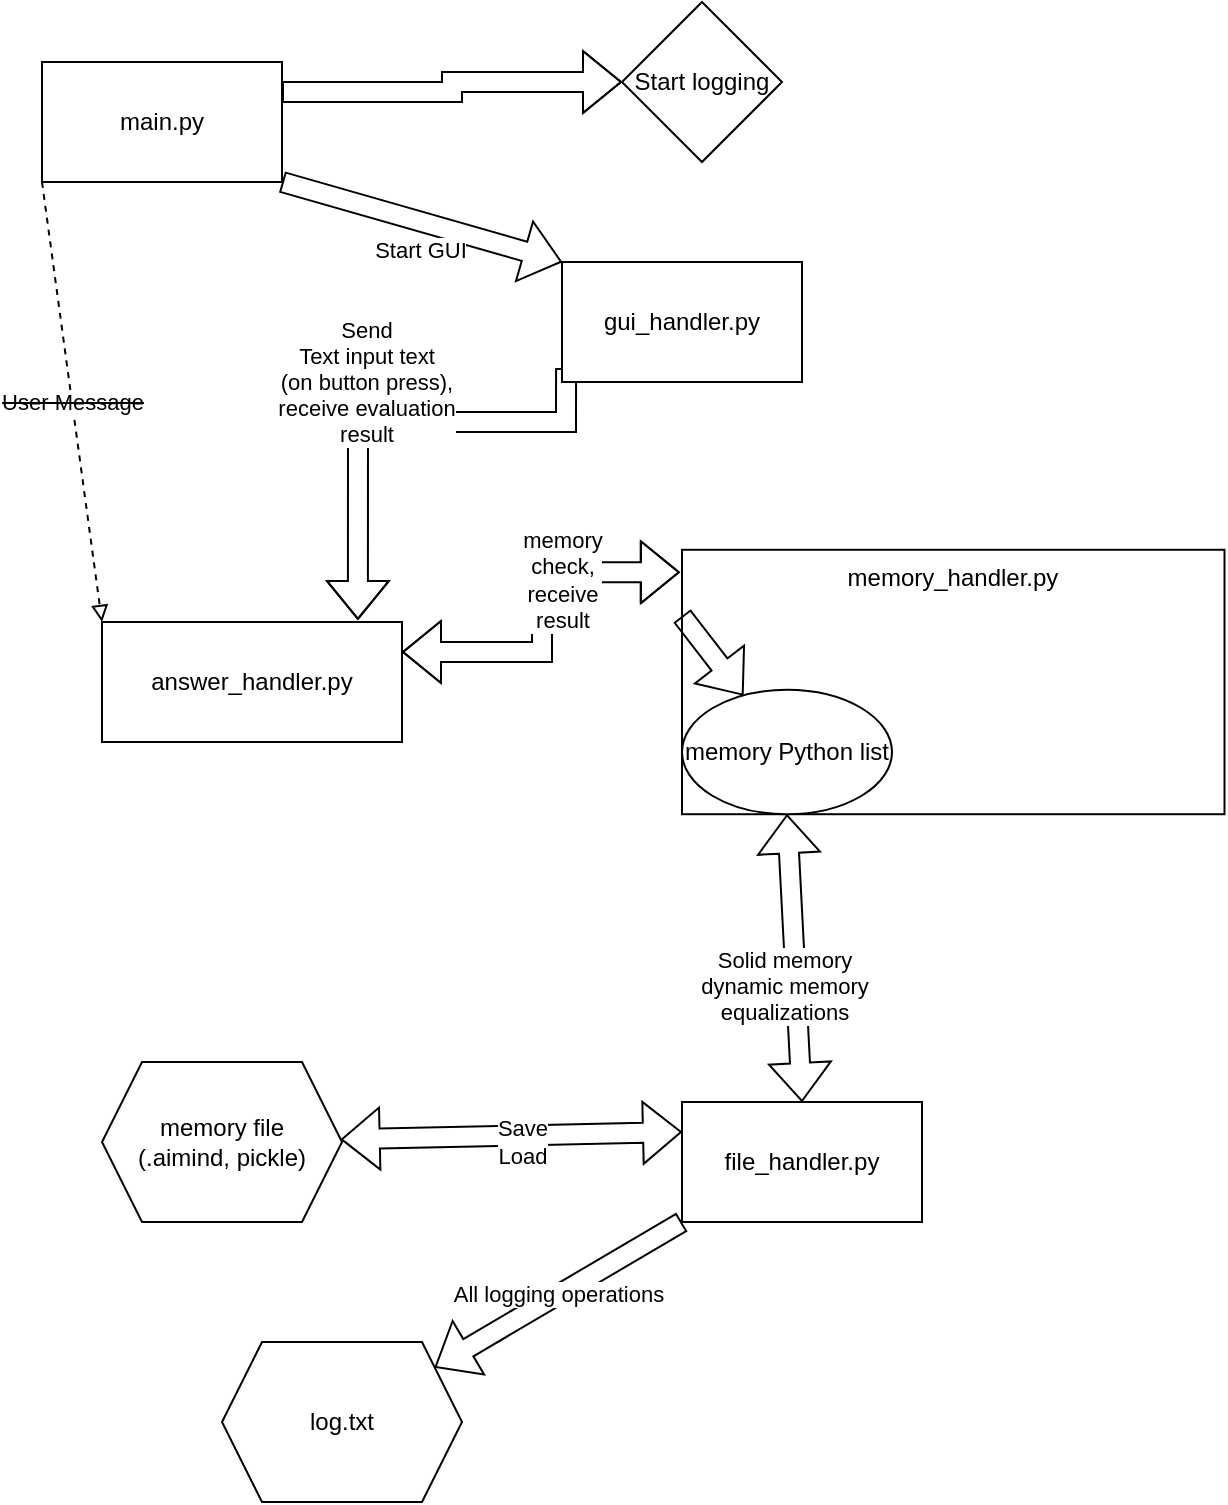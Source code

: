 <mxfile version="16.2.7" type="github">
  <diagram id="MzRHrMzxviT27fW-2s3e" name="Page-1">
    <mxGraphModel dx="868" dy="2370" grid="1" gridSize="10" guides="1" tooltips="1" connect="1" arrows="1" fold="1" page="1" pageScale="1" pageWidth="1200" pageHeight="1920" math="0" shadow="0">
      <root>
        <mxCell id="0" />
        <mxCell id="1" parent="0" />
        <mxCell id="H5uDNCCzYJQfximPwtl9-16" value="&lt;strike&gt;User Message&lt;/strike&gt;" style="rounded=0;orthogonalLoop=1;jettySize=auto;html=1;startArrow=none;startFill=0;endArrow=block;endFill=0;strokeColor=default;dashed=1;entryX=0;entryY=0;entryDx=0;entryDy=0;exitX=0;exitY=1;exitDx=0;exitDy=0;" edge="1" parent="1" source="H5uDNCCzYJQfximPwtl9-1" target="H5uDNCCzYJQfximPwtl9-2">
          <mxGeometry relative="1" as="geometry" />
        </mxCell>
        <mxCell id="H5uDNCCzYJQfximPwtl9-21" style="rounded=0;orthogonalLoop=1;jettySize=auto;html=1;exitX=1;exitY=1;exitDx=0;exitDy=0;startArrow=none;startFill=0;endArrow=block;endFill=0;strokeColor=default;shape=flexArrow;entryX=0;entryY=0;entryDx=0;entryDy=0;" edge="1" parent="1" source="H5uDNCCzYJQfximPwtl9-1" target="H5uDNCCzYJQfximPwtl9-3">
          <mxGeometry relative="1" as="geometry">
            <mxPoint x="440" y="225" as="targetPoint" />
          </mxGeometry>
        </mxCell>
        <mxCell id="H5uDNCCzYJQfximPwtl9-22" value="Start GUI" style="edgeLabel;html=1;align=center;verticalAlign=middle;resizable=0;points=[];" vertex="1" connectable="0" parent="H5uDNCCzYJQfximPwtl9-21">
          <mxGeometry x="-0.595" relative="1" as="geometry">
            <mxPoint x="40" y="26" as="offset" />
          </mxGeometry>
        </mxCell>
        <mxCell id="H5uDNCCzYJQfximPwtl9-35" style="edgeStyle=orthogonalEdgeStyle;shape=flexArrow;rounded=0;orthogonalLoop=1;jettySize=auto;html=1;exitX=1;exitY=0.25;exitDx=0;exitDy=0;startArrow=none;startFill=0;endArrow=block;endFill=0;strokeColor=default;" edge="1" parent="1" source="H5uDNCCzYJQfximPwtl9-1" target="H5uDNCCzYJQfximPwtl9-34">
          <mxGeometry relative="1" as="geometry" />
        </mxCell>
        <mxCell id="H5uDNCCzYJQfximPwtl9-1" value="main.py" style="rounded=0;whiteSpace=wrap;html=1;" vertex="1" parent="1">
          <mxGeometry x="160" y="-40" width="120" height="60" as="geometry" />
        </mxCell>
        <mxCell id="H5uDNCCzYJQfximPwtl9-26" style="edgeStyle=orthogonalEdgeStyle;shape=flexArrow;rounded=0;orthogonalLoop=1;jettySize=auto;html=1;exitX=1;exitY=0.25;exitDx=0;exitDy=0;entryX=-0.004;entryY=0.085;entryDx=0;entryDy=0;entryPerimeter=0;startArrow=block;startFill=0;endArrow=block;endFill=0;strokeColor=default;" edge="1" parent="1" source="H5uDNCCzYJQfximPwtl9-2" target="H5uDNCCzYJQfximPwtl9-4">
          <mxGeometry relative="1" as="geometry" />
        </mxCell>
        <mxCell id="H5uDNCCzYJQfximPwtl9-27" value="memory&lt;br&gt;check,&lt;br&gt;receive&lt;br&gt;result" style="edgeLabel;html=1;align=center;verticalAlign=middle;resizable=0;points=[];" vertex="1" connectable="0" parent="H5uDNCCzYJQfximPwtl9-26">
          <mxGeometry x="0.341" y="-4" relative="1" as="geometry">
            <mxPoint as="offset" />
          </mxGeometry>
        </mxCell>
        <mxCell id="H5uDNCCzYJQfximPwtl9-2" value="answer_handler.py" style="rounded=0;whiteSpace=wrap;html=1;" vertex="1" parent="1">
          <mxGeometry x="190" y="240" width="150" height="60" as="geometry" />
        </mxCell>
        <mxCell id="H5uDNCCzYJQfximPwtl9-9" value="memory file&lt;br&gt;(.aimind, pickle)" style="shape=hexagon;perimeter=hexagonPerimeter2;whiteSpace=wrap;html=1;fixedSize=1;" vertex="1" parent="1">
          <mxGeometry x="190" y="460" width="120" height="80" as="geometry" />
        </mxCell>
        <mxCell id="H5uDNCCzYJQfximPwtl9-23" value="" style="group" vertex="1" connectable="0" parent="1">
          <mxGeometry x="480" y="203.89" width="271.25" height="132.222" as="geometry" />
        </mxCell>
        <mxCell id="H5uDNCCzYJQfximPwtl9-4" value="memory_handler.py" style="rounded=0;whiteSpace=wrap;html=1;verticalAlign=top;" vertex="1" parent="H5uDNCCzYJQfximPwtl9-23">
          <mxGeometry width="271.25" height="132.222" as="geometry" />
        </mxCell>
        <mxCell id="H5uDNCCzYJQfximPwtl9-11" value="memory Python&amp;nbsp;list" style="ellipse;whiteSpace=wrap;html=1;" vertex="1" parent="H5uDNCCzYJQfximPwtl9-23">
          <mxGeometry y="69.998" width="105" height="62.222" as="geometry" />
        </mxCell>
        <mxCell id="H5uDNCCzYJQfximPwtl9-28" style="shape=flexArrow;rounded=0;orthogonalLoop=1;jettySize=auto;html=1;exitX=0;exitY=0.25;exitDx=0;exitDy=0;startArrow=none;startFill=0;endArrow=block;endFill=0;strokeColor=default;" edge="1" parent="H5uDNCCzYJQfximPwtl9-23" source="H5uDNCCzYJQfximPwtl9-4" target="H5uDNCCzYJQfximPwtl9-11">
          <mxGeometry relative="1" as="geometry" />
        </mxCell>
        <mxCell id="H5uDNCCzYJQfximPwtl9-24" style="edgeStyle=orthogonalEdgeStyle;shape=flexArrow;rounded=0;orthogonalLoop=1;jettySize=auto;html=1;exitX=0.017;exitY=0.883;exitDx=0;exitDy=0;entryX=0.853;entryY=-0.017;entryDx=0;entryDy=0;entryPerimeter=0;startArrow=none;startFill=0;endArrow=block;endFill=0;strokeColor=default;exitPerimeter=0;" edge="1" parent="1" source="H5uDNCCzYJQfximPwtl9-3" target="H5uDNCCzYJQfximPwtl9-2">
          <mxGeometry relative="1" as="geometry">
            <mxPoint x="440" y="266.98" as="sourcePoint" />
            <mxPoint x="287.05" y="480" as="targetPoint" />
            <Array as="points">
              <mxPoint x="422" y="140" />
              <mxPoint x="318" y="140" />
            </Array>
          </mxGeometry>
        </mxCell>
        <mxCell id="H5uDNCCzYJQfximPwtl9-25" value="Send&lt;br&gt;Text input text&lt;br&gt;(on button press),&lt;br&gt;receive evaluation&lt;br&gt;result" style="edgeLabel;html=1;align=center;verticalAlign=middle;resizable=0;points=[];" vertex="1" connectable="0" parent="H5uDNCCzYJQfximPwtl9-24">
          <mxGeometry x="-0.327" y="3" relative="1" as="geometry">
            <mxPoint x="-50" y="-23" as="offset" />
          </mxGeometry>
        </mxCell>
        <mxCell id="H5uDNCCzYJQfximPwtl9-3" value="gui_handler.py" style="rounded=0;whiteSpace=wrap;html=1;" vertex="1" parent="1">
          <mxGeometry x="420" y="60" width="120" height="60" as="geometry" />
        </mxCell>
        <mxCell id="H5uDNCCzYJQfximPwtl9-32" style="edgeStyle=none;shape=flexArrow;rounded=0;orthogonalLoop=1;jettySize=auto;html=1;exitX=0;exitY=0.25;exitDx=0;exitDy=0;startArrow=block;startFill=0;endArrow=block;endFill=0;strokeColor=default;" edge="1" parent="1" source="H5uDNCCzYJQfximPwtl9-29" target="H5uDNCCzYJQfximPwtl9-9">
          <mxGeometry relative="1" as="geometry" />
        </mxCell>
        <mxCell id="H5uDNCCzYJQfximPwtl9-33" value="Save&lt;br&gt;Load" style="edgeLabel;html=1;align=center;verticalAlign=middle;resizable=0;points=[];" vertex="1" connectable="0" parent="H5uDNCCzYJQfximPwtl9-32">
          <mxGeometry x="-0.342" y="5" relative="1" as="geometry">
            <mxPoint x="-24" y="-1" as="offset" />
          </mxGeometry>
        </mxCell>
        <mxCell id="H5uDNCCzYJQfximPwtl9-38" value="All logging operations" style="shape=flexArrow;rounded=0;orthogonalLoop=1;jettySize=auto;html=1;exitX=0;exitY=1;exitDx=0;exitDy=0;startArrow=none;startFill=0;endArrow=block;endFill=0;strokeColor=default;" edge="1" parent="1" source="H5uDNCCzYJQfximPwtl9-29" target="H5uDNCCzYJQfximPwtl9-40">
          <mxGeometry relative="1" as="geometry">
            <mxPoint x="415.714" y="575.714" as="targetPoint" />
          </mxGeometry>
        </mxCell>
        <mxCell id="H5uDNCCzYJQfximPwtl9-29" value="file_handler.py" style="rounded=0;whiteSpace=wrap;html=1;" vertex="1" parent="1">
          <mxGeometry x="480" y="480" width="120" height="60" as="geometry" />
        </mxCell>
        <mxCell id="H5uDNCCzYJQfximPwtl9-30" style="edgeStyle=none;shape=flexArrow;rounded=0;orthogonalLoop=1;jettySize=auto;html=1;exitX=0.5;exitY=1;exitDx=0;exitDy=0;entryX=0.5;entryY=0;entryDx=0;entryDy=0;startArrow=block;startFill=0;endArrow=block;endFill=0;strokeColor=default;" edge="1" parent="1" source="H5uDNCCzYJQfximPwtl9-11" target="H5uDNCCzYJQfximPwtl9-29">
          <mxGeometry relative="1" as="geometry" />
        </mxCell>
        <mxCell id="H5uDNCCzYJQfximPwtl9-31" value="Solid memory&lt;br&gt;dynamic memory&lt;br&gt;equalizations" style="edgeLabel;html=1;align=center;verticalAlign=middle;resizable=0;points=[];" vertex="1" connectable="0" parent="H5uDNCCzYJQfximPwtl9-30">
          <mxGeometry x="-0.261" y="-2" relative="1" as="geometry">
            <mxPoint x="-3" y="33" as="offset" />
          </mxGeometry>
        </mxCell>
        <mxCell id="H5uDNCCzYJQfximPwtl9-34" value="Start logging" style="rhombus;whiteSpace=wrap;html=1;" vertex="1" parent="1">
          <mxGeometry x="450" y="-70" width="80" height="80" as="geometry" />
        </mxCell>
        <mxCell id="H5uDNCCzYJQfximPwtl9-40" value="log.txt" style="shape=hexagon;perimeter=hexagonPerimeter2;whiteSpace=wrap;html=1;fixedSize=1;" vertex="1" parent="1">
          <mxGeometry x="250" y="600" width="120" height="80" as="geometry" />
        </mxCell>
      </root>
    </mxGraphModel>
  </diagram>
</mxfile>
